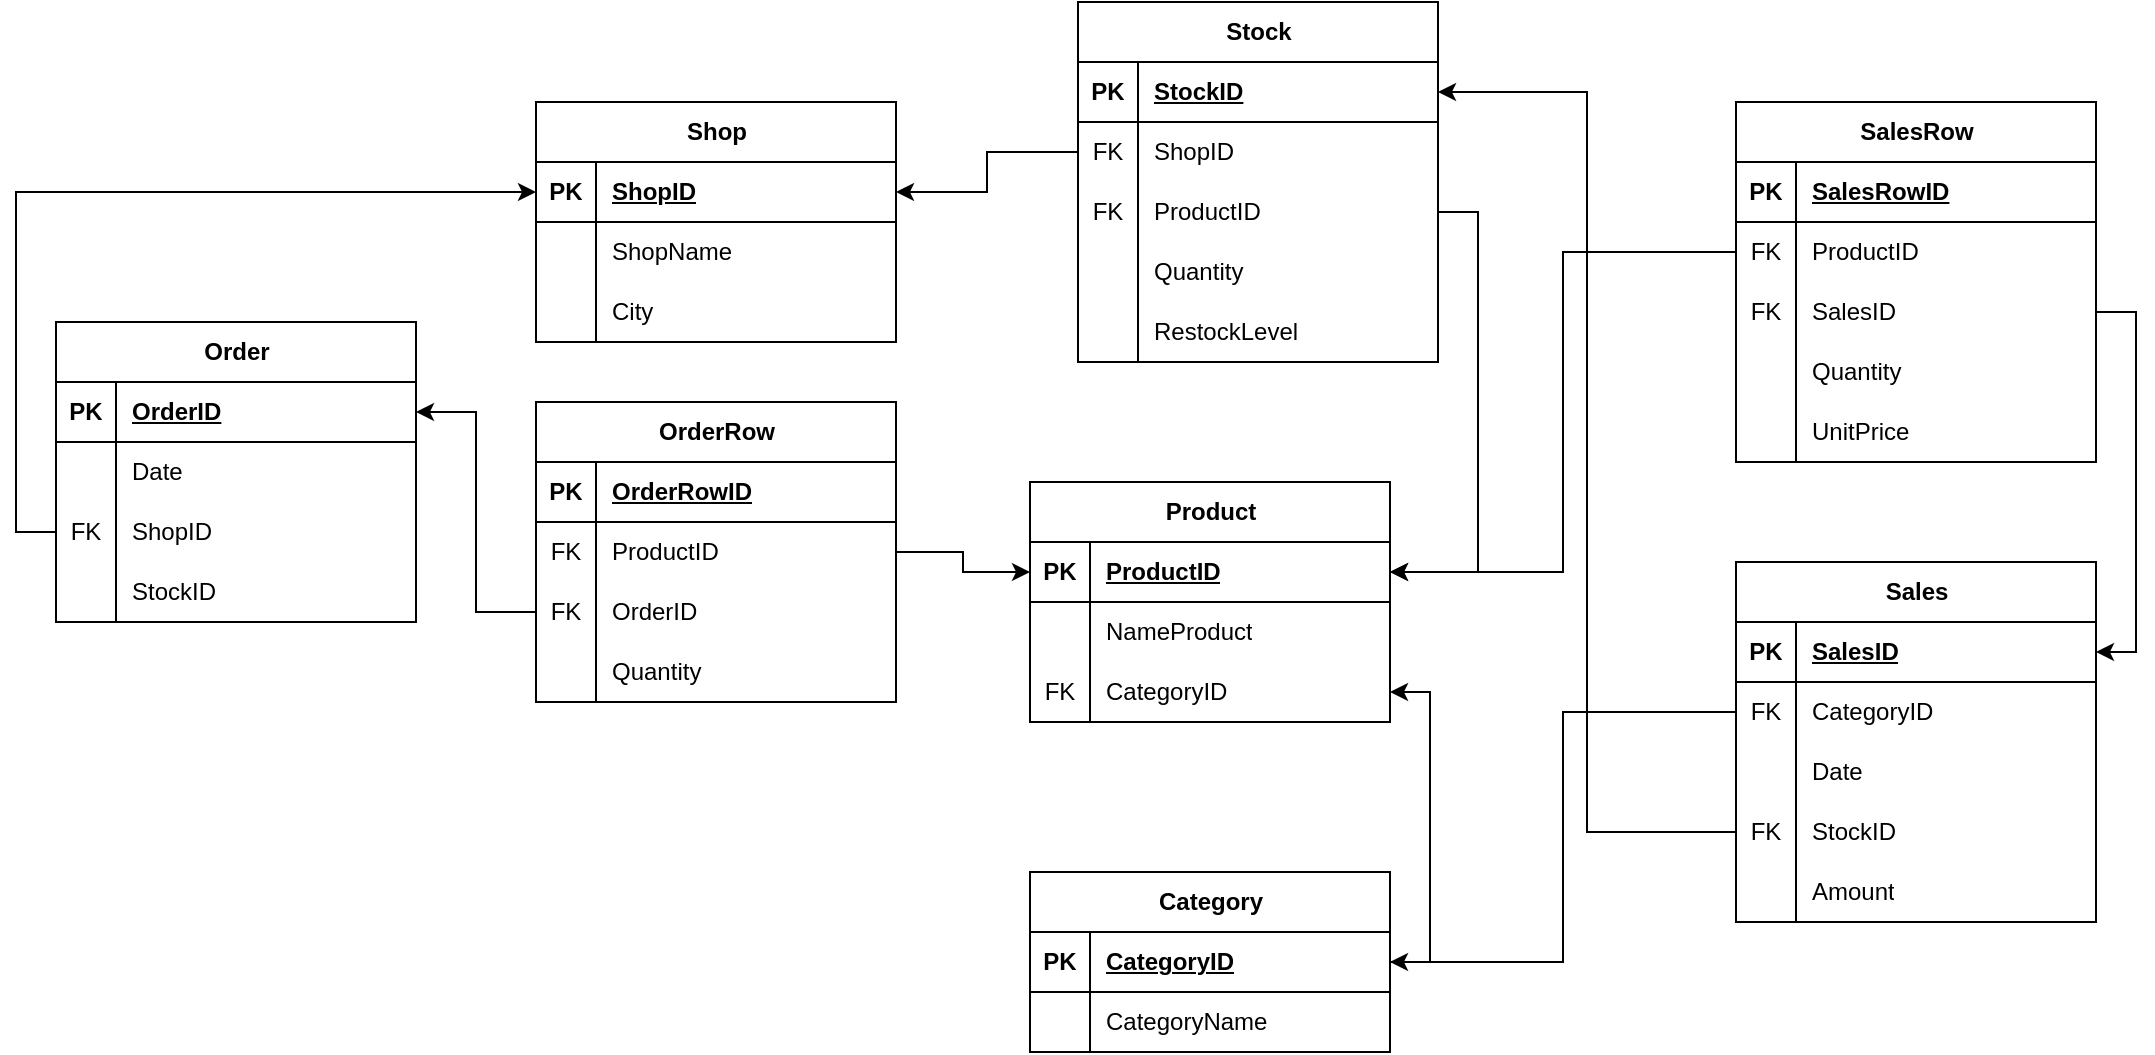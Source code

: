 <mxfile version="24.3.1" type="github">
  <diagram name="Pagina-1" id="MifDRLnON2oyP6IGiTaF">
    <mxGraphModel dx="1380" dy="759" grid="1" gridSize="10" guides="1" tooltips="1" connect="1" arrows="1" fold="1" page="1" pageScale="1" pageWidth="827" pageHeight="1169" math="0" shadow="0">
      <root>
        <mxCell id="0" />
        <mxCell id="1" parent="0" />
        <mxCell id="2HWA1hH77OT_1Yd0YeUR-2" value="Product" style="shape=table;startSize=30;container=1;collapsible=1;childLayout=tableLayout;fixedRows=1;rowLines=0;fontStyle=1;align=center;resizeLast=1;html=1;" parent="1" vertex="1">
          <mxGeometry x="827" y="410" width="180" height="120" as="geometry" />
        </mxCell>
        <mxCell id="2HWA1hH77OT_1Yd0YeUR-3" value="" style="shape=tableRow;horizontal=0;startSize=0;swimlaneHead=0;swimlaneBody=0;fillColor=none;collapsible=0;dropTarget=0;points=[[0,0.5],[1,0.5]];portConstraint=eastwest;top=0;left=0;right=0;bottom=1;" parent="2HWA1hH77OT_1Yd0YeUR-2" vertex="1">
          <mxGeometry y="30" width="180" height="30" as="geometry" />
        </mxCell>
        <mxCell id="2HWA1hH77OT_1Yd0YeUR-4" value="PK" style="shape=partialRectangle;connectable=0;fillColor=none;top=0;left=0;bottom=0;right=0;fontStyle=1;overflow=hidden;whiteSpace=wrap;html=1;" parent="2HWA1hH77OT_1Yd0YeUR-3" vertex="1">
          <mxGeometry width="30" height="30" as="geometry">
            <mxRectangle width="30" height="30" as="alternateBounds" />
          </mxGeometry>
        </mxCell>
        <mxCell id="2HWA1hH77OT_1Yd0YeUR-5" value="ProductID" style="shape=partialRectangle;connectable=0;fillColor=none;top=0;left=0;bottom=0;right=0;align=left;spacingLeft=6;fontStyle=5;overflow=hidden;whiteSpace=wrap;html=1;" parent="2HWA1hH77OT_1Yd0YeUR-3" vertex="1">
          <mxGeometry x="30" width="150" height="30" as="geometry">
            <mxRectangle width="150" height="30" as="alternateBounds" />
          </mxGeometry>
        </mxCell>
        <mxCell id="2HWA1hH77OT_1Yd0YeUR-6" value="" style="shape=tableRow;horizontal=0;startSize=0;swimlaneHead=0;swimlaneBody=0;fillColor=none;collapsible=0;dropTarget=0;points=[[0,0.5],[1,0.5]];portConstraint=eastwest;top=0;left=0;right=0;bottom=0;" parent="2HWA1hH77OT_1Yd0YeUR-2" vertex="1">
          <mxGeometry y="60" width="180" height="30" as="geometry" />
        </mxCell>
        <mxCell id="2HWA1hH77OT_1Yd0YeUR-7" value="" style="shape=partialRectangle;connectable=0;fillColor=none;top=0;left=0;bottom=0;right=0;editable=1;overflow=hidden;whiteSpace=wrap;html=1;" parent="2HWA1hH77OT_1Yd0YeUR-6" vertex="1">
          <mxGeometry width="30" height="30" as="geometry">
            <mxRectangle width="30" height="30" as="alternateBounds" />
          </mxGeometry>
        </mxCell>
        <mxCell id="2HWA1hH77OT_1Yd0YeUR-8" value="NameProduct" style="shape=partialRectangle;connectable=0;fillColor=none;top=0;left=0;bottom=0;right=0;align=left;spacingLeft=6;overflow=hidden;whiteSpace=wrap;html=1;" parent="2HWA1hH77OT_1Yd0YeUR-6" vertex="1">
          <mxGeometry x="30" width="150" height="30" as="geometry">
            <mxRectangle width="150" height="30" as="alternateBounds" />
          </mxGeometry>
        </mxCell>
        <mxCell id="2HWA1hH77OT_1Yd0YeUR-9" value="" style="shape=tableRow;horizontal=0;startSize=0;swimlaneHead=0;swimlaneBody=0;fillColor=none;collapsible=0;dropTarget=0;points=[[0,0.5],[1,0.5]];portConstraint=eastwest;top=0;left=0;right=0;bottom=0;" parent="2HWA1hH77OT_1Yd0YeUR-2" vertex="1">
          <mxGeometry y="90" width="180" height="30" as="geometry" />
        </mxCell>
        <mxCell id="2HWA1hH77OT_1Yd0YeUR-10" value="FK" style="shape=partialRectangle;connectable=0;fillColor=none;top=0;left=0;bottom=0;right=0;editable=1;overflow=hidden;whiteSpace=wrap;html=1;" parent="2HWA1hH77OT_1Yd0YeUR-9" vertex="1">
          <mxGeometry width="30" height="30" as="geometry">
            <mxRectangle width="30" height="30" as="alternateBounds" />
          </mxGeometry>
        </mxCell>
        <mxCell id="2HWA1hH77OT_1Yd0YeUR-11" value="CategoryID" style="shape=partialRectangle;connectable=0;fillColor=none;top=0;left=0;bottom=0;right=0;align=left;spacingLeft=6;overflow=hidden;whiteSpace=wrap;html=1;" parent="2HWA1hH77OT_1Yd0YeUR-9" vertex="1">
          <mxGeometry x="30" width="150" height="30" as="geometry">
            <mxRectangle width="150" height="30" as="alternateBounds" />
          </mxGeometry>
        </mxCell>
        <mxCell id="2HWA1hH77OT_1Yd0YeUR-15" value="Stock" style="shape=table;startSize=30;container=1;collapsible=1;childLayout=tableLayout;fixedRows=1;rowLines=0;fontStyle=1;align=center;resizeLast=1;html=1;" parent="1" vertex="1">
          <mxGeometry x="851" y="170" width="180" height="180" as="geometry" />
        </mxCell>
        <mxCell id="2HWA1hH77OT_1Yd0YeUR-16" value="" style="shape=tableRow;horizontal=0;startSize=0;swimlaneHead=0;swimlaneBody=0;fillColor=none;collapsible=0;dropTarget=0;points=[[0,0.5],[1,0.5]];portConstraint=eastwest;top=0;left=0;right=0;bottom=1;" parent="2HWA1hH77OT_1Yd0YeUR-15" vertex="1">
          <mxGeometry y="30" width="180" height="30" as="geometry" />
        </mxCell>
        <mxCell id="2HWA1hH77OT_1Yd0YeUR-17" value="PK" style="shape=partialRectangle;connectable=0;fillColor=none;top=0;left=0;bottom=0;right=0;fontStyle=1;overflow=hidden;whiteSpace=wrap;html=1;" parent="2HWA1hH77OT_1Yd0YeUR-16" vertex="1">
          <mxGeometry width="30" height="30" as="geometry">
            <mxRectangle width="30" height="30" as="alternateBounds" />
          </mxGeometry>
        </mxCell>
        <mxCell id="2HWA1hH77OT_1Yd0YeUR-18" value="StockID" style="shape=partialRectangle;connectable=0;fillColor=none;top=0;left=0;bottom=0;right=0;align=left;spacingLeft=6;fontStyle=5;overflow=hidden;whiteSpace=wrap;html=1;" parent="2HWA1hH77OT_1Yd0YeUR-16" vertex="1">
          <mxGeometry x="30" width="150" height="30" as="geometry">
            <mxRectangle width="150" height="30" as="alternateBounds" />
          </mxGeometry>
        </mxCell>
        <mxCell id="2HWA1hH77OT_1Yd0YeUR-19" value="" style="shape=tableRow;horizontal=0;startSize=0;swimlaneHead=0;swimlaneBody=0;fillColor=none;collapsible=0;dropTarget=0;points=[[0,0.5],[1,0.5]];portConstraint=eastwest;top=0;left=0;right=0;bottom=0;" parent="2HWA1hH77OT_1Yd0YeUR-15" vertex="1">
          <mxGeometry y="60" width="180" height="30" as="geometry" />
        </mxCell>
        <mxCell id="2HWA1hH77OT_1Yd0YeUR-20" value="FK" style="shape=partialRectangle;connectable=0;fillColor=none;top=0;left=0;bottom=0;right=0;editable=1;overflow=hidden;whiteSpace=wrap;html=1;" parent="2HWA1hH77OT_1Yd0YeUR-19" vertex="1">
          <mxGeometry width="30" height="30" as="geometry">
            <mxRectangle width="30" height="30" as="alternateBounds" />
          </mxGeometry>
        </mxCell>
        <mxCell id="2HWA1hH77OT_1Yd0YeUR-21" value="ShopID" style="shape=partialRectangle;connectable=0;fillColor=none;top=0;left=0;bottom=0;right=0;align=left;spacingLeft=6;overflow=hidden;whiteSpace=wrap;html=1;" parent="2HWA1hH77OT_1Yd0YeUR-19" vertex="1">
          <mxGeometry x="30" width="150" height="30" as="geometry">
            <mxRectangle width="150" height="30" as="alternateBounds" />
          </mxGeometry>
        </mxCell>
        <mxCell id="2HWA1hH77OT_1Yd0YeUR-22" value="" style="shape=tableRow;horizontal=0;startSize=0;swimlaneHead=0;swimlaneBody=0;fillColor=none;collapsible=0;dropTarget=0;points=[[0,0.5],[1,0.5]];portConstraint=eastwest;top=0;left=0;right=0;bottom=0;" parent="2HWA1hH77OT_1Yd0YeUR-15" vertex="1">
          <mxGeometry y="90" width="180" height="30" as="geometry" />
        </mxCell>
        <mxCell id="2HWA1hH77OT_1Yd0YeUR-23" value="FK" style="shape=partialRectangle;connectable=0;fillColor=none;top=0;left=0;bottom=0;right=0;editable=1;overflow=hidden;whiteSpace=wrap;html=1;" parent="2HWA1hH77OT_1Yd0YeUR-22" vertex="1">
          <mxGeometry width="30" height="30" as="geometry">
            <mxRectangle width="30" height="30" as="alternateBounds" />
          </mxGeometry>
        </mxCell>
        <mxCell id="2HWA1hH77OT_1Yd0YeUR-24" value="ProductID" style="shape=partialRectangle;connectable=0;fillColor=none;top=0;left=0;bottom=0;right=0;align=left;spacingLeft=6;overflow=hidden;whiteSpace=wrap;html=1;" parent="2HWA1hH77OT_1Yd0YeUR-22" vertex="1">
          <mxGeometry x="30" width="150" height="30" as="geometry">
            <mxRectangle width="150" height="30" as="alternateBounds" />
          </mxGeometry>
        </mxCell>
        <mxCell id="2HWA1hH77OT_1Yd0YeUR-25" value="" style="shape=tableRow;horizontal=0;startSize=0;swimlaneHead=0;swimlaneBody=0;fillColor=none;collapsible=0;dropTarget=0;points=[[0,0.5],[1,0.5]];portConstraint=eastwest;top=0;left=0;right=0;bottom=0;" parent="2HWA1hH77OT_1Yd0YeUR-15" vertex="1">
          <mxGeometry y="120" width="180" height="30" as="geometry" />
        </mxCell>
        <mxCell id="2HWA1hH77OT_1Yd0YeUR-26" value="" style="shape=partialRectangle;connectable=0;fillColor=none;top=0;left=0;bottom=0;right=0;editable=1;overflow=hidden;whiteSpace=wrap;html=1;" parent="2HWA1hH77OT_1Yd0YeUR-25" vertex="1">
          <mxGeometry width="30" height="30" as="geometry">
            <mxRectangle width="30" height="30" as="alternateBounds" />
          </mxGeometry>
        </mxCell>
        <mxCell id="2HWA1hH77OT_1Yd0YeUR-27" value="Quantity" style="shape=partialRectangle;connectable=0;fillColor=none;top=0;left=0;bottom=0;right=0;align=left;spacingLeft=6;overflow=hidden;whiteSpace=wrap;html=1;" parent="2HWA1hH77OT_1Yd0YeUR-25" vertex="1">
          <mxGeometry x="30" width="150" height="30" as="geometry">
            <mxRectangle width="150" height="30" as="alternateBounds" />
          </mxGeometry>
        </mxCell>
        <mxCell id="KHToBf4rjhJTWh8Gmpth-35" value="" style="shape=tableRow;horizontal=0;startSize=0;swimlaneHead=0;swimlaneBody=0;fillColor=none;collapsible=0;dropTarget=0;points=[[0,0.5],[1,0.5]];portConstraint=eastwest;top=0;left=0;right=0;bottom=0;" parent="2HWA1hH77OT_1Yd0YeUR-15" vertex="1">
          <mxGeometry y="150" width="180" height="30" as="geometry" />
        </mxCell>
        <mxCell id="KHToBf4rjhJTWh8Gmpth-36" value="" style="shape=partialRectangle;connectable=0;fillColor=none;top=0;left=0;bottom=0;right=0;editable=1;overflow=hidden;whiteSpace=wrap;html=1;" parent="KHToBf4rjhJTWh8Gmpth-35" vertex="1">
          <mxGeometry width="30" height="30" as="geometry">
            <mxRectangle width="30" height="30" as="alternateBounds" />
          </mxGeometry>
        </mxCell>
        <mxCell id="KHToBf4rjhJTWh8Gmpth-37" value="RestockLevel" style="shape=partialRectangle;connectable=0;fillColor=none;top=0;left=0;bottom=0;right=0;align=left;spacingLeft=6;overflow=hidden;whiteSpace=wrap;html=1;" parent="KHToBf4rjhJTWh8Gmpth-35" vertex="1">
          <mxGeometry x="30" width="150" height="30" as="geometry">
            <mxRectangle width="150" height="30" as="alternateBounds" />
          </mxGeometry>
        </mxCell>
        <mxCell id="2HWA1hH77OT_1Yd0YeUR-41" value="Shop" style="shape=table;startSize=30;container=1;collapsible=1;childLayout=tableLayout;fixedRows=1;rowLines=0;fontStyle=1;align=center;resizeLast=1;html=1;" parent="1" vertex="1">
          <mxGeometry x="580" y="220" width="180" height="120" as="geometry" />
        </mxCell>
        <mxCell id="2HWA1hH77OT_1Yd0YeUR-42" value="" style="shape=tableRow;horizontal=0;startSize=0;swimlaneHead=0;swimlaneBody=0;fillColor=none;collapsible=0;dropTarget=0;points=[[0,0.5],[1,0.5]];portConstraint=eastwest;top=0;left=0;right=0;bottom=1;" parent="2HWA1hH77OT_1Yd0YeUR-41" vertex="1">
          <mxGeometry y="30" width="180" height="30" as="geometry" />
        </mxCell>
        <mxCell id="2HWA1hH77OT_1Yd0YeUR-43" value="PK" style="shape=partialRectangle;connectable=0;fillColor=none;top=0;left=0;bottom=0;right=0;fontStyle=1;overflow=hidden;whiteSpace=wrap;html=1;" parent="2HWA1hH77OT_1Yd0YeUR-42" vertex="1">
          <mxGeometry width="30" height="30" as="geometry">
            <mxRectangle width="30" height="30" as="alternateBounds" />
          </mxGeometry>
        </mxCell>
        <mxCell id="2HWA1hH77OT_1Yd0YeUR-44" value="ShopID" style="shape=partialRectangle;connectable=0;fillColor=none;top=0;left=0;bottom=0;right=0;align=left;spacingLeft=6;fontStyle=5;overflow=hidden;whiteSpace=wrap;html=1;" parent="2HWA1hH77OT_1Yd0YeUR-42" vertex="1">
          <mxGeometry x="30" width="150" height="30" as="geometry">
            <mxRectangle width="150" height="30" as="alternateBounds" />
          </mxGeometry>
        </mxCell>
        <mxCell id="2HWA1hH77OT_1Yd0YeUR-45" value="" style="shape=tableRow;horizontal=0;startSize=0;swimlaneHead=0;swimlaneBody=0;fillColor=none;collapsible=0;dropTarget=0;points=[[0,0.5],[1,0.5]];portConstraint=eastwest;top=0;left=0;right=0;bottom=0;" parent="2HWA1hH77OT_1Yd0YeUR-41" vertex="1">
          <mxGeometry y="60" width="180" height="30" as="geometry" />
        </mxCell>
        <mxCell id="2HWA1hH77OT_1Yd0YeUR-46" value="" style="shape=partialRectangle;connectable=0;fillColor=none;top=0;left=0;bottom=0;right=0;editable=1;overflow=hidden;whiteSpace=wrap;html=1;" parent="2HWA1hH77OT_1Yd0YeUR-45" vertex="1">
          <mxGeometry width="30" height="30" as="geometry">
            <mxRectangle width="30" height="30" as="alternateBounds" />
          </mxGeometry>
        </mxCell>
        <mxCell id="2HWA1hH77OT_1Yd0YeUR-47" value="ShopName" style="shape=partialRectangle;connectable=0;fillColor=none;top=0;left=0;bottom=0;right=0;align=left;spacingLeft=6;overflow=hidden;whiteSpace=wrap;html=1;" parent="2HWA1hH77OT_1Yd0YeUR-45" vertex="1">
          <mxGeometry x="30" width="150" height="30" as="geometry">
            <mxRectangle width="150" height="30" as="alternateBounds" />
          </mxGeometry>
        </mxCell>
        <mxCell id="2HWA1hH77OT_1Yd0YeUR-51" value="" style="shape=tableRow;horizontal=0;startSize=0;swimlaneHead=0;swimlaneBody=0;fillColor=none;collapsible=0;dropTarget=0;points=[[0,0.5],[1,0.5]];portConstraint=eastwest;top=0;left=0;right=0;bottom=0;" parent="2HWA1hH77OT_1Yd0YeUR-41" vertex="1">
          <mxGeometry y="90" width="180" height="30" as="geometry" />
        </mxCell>
        <mxCell id="2HWA1hH77OT_1Yd0YeUR-52" value="" style="shape=partialRectangle;connectable=0;fillColor=none;top=0;left=0;bottom=0;right=0;editable=1;overflow=hidden;whiteSpace=wrap;html=1;" parent="2HWA1hH77OT_1Yd0YeUR-51" vertex="1">
          <mxGeometry width="30" height="30" as="geometry">
            <mxRectangle width="30" height="30" as="alternateBounds" />
          </mxGeometry>
        </mxCell>
        <mxCell id="2HWA1hH77OT_1Yd0YeUR-53" value="City" style="shape=partialRectangle;connectable=0;fillColor=none;top=0;left=0;bottom=0;right=0;align=left;spacingLeft=6;overflow=hidden;whiteSpace=wrap;html=1;" parent="2HWA1hH77OT_1Yd0YeUR-51" vertex="1">
          <mxGeometry x="30" width="150" height="30" as="geometry">
            <mxRectangle width="150" height="30" as="alternateBounds" />
          </mxGeometry>
        </mxCell>
        <mxCell id="2HWA1hH77OT_1Yd0YeUR-54" value="Order" style="shape=table;startSize=30;container=1;collapsible=1;childLayout=tableLayout;fixedRows=1;rowLines=0;fontStyle=1;align=center;resizeLast=1;html=1;" parent="1" vertex="1">
          <mxGeometry x="340" y="330" width="180" height="150" as="geometry" />
        </mxCell>
        <mxCell id="2HWA1hH77OT_1Yd0YeUR-55" value="" style="shape=tableRow;horizontal=0;startSize=0;swimlaneHead=0;swimlaneBody=0;fillColor=none;collapsible=0;dropTarget=0;points=[[0,0.5],[1,0.5]];portConstraint=eastwest;top=0;left=0;right=0;bottom=1;" parent="2HWA1hH77OT_1Yd0YeUR-54" vertex="1">
          <mxGeometry y="30" width="180" height="30" as="geometry" />
        </mxCell>
        <mxCell id="2HWA1hH77OT_1Yd0YeUR-56" value="PK" style="shape=partialRectangle;connectable=0;fillColor=none;top=0;left=0;bottom=0;right=0;fontStyle=1;overflow=hidden;whiteSpace=wrap;html=1;" parent="2HWA1hH77OT_1Yd0YeUR-55" vertex="1">
          <mxGeometry width="30" height="30" as="geometry">
            <mxRectangle width="30" height="30" as="alternateBounds" />
          </mxGeometry>
        </mxCell>
        <mxCell id="2HWA1hH77OT_1Yd0YeUR-57" value="OrderID" style="shape=partialRectangle;connectable=0;fillColor=none;top=0;left=0;bottom=0;right=0;align=left;spacingLeft=6;fontStyle=5;overflow=hidden;whiteSpace=wrap;html=1;" parent="2HWA1hH77OT_1Yd0YeUR-55" vertex="1">
          <mxGeometry x="30" width="150" height="30" as="geometry">
            <mxRectangle width="150" height="30" as="alternateBounds" />
          </mxGeometry>
        </mxCell>
        <mxCell id="2HWA1hH77OT_1Yd0YeUR-61" value="" style="shape=tableRow;horizontal=0;startSize=0;swimlaneHead=0;swimlaneBody=0;fillColor=none;collapsible=0;dropTarget=0;points=[[0,0.5],[1,0.5]];portConstraint=eastwest;top=0;left=0;right=0;bottom=0;" parent="2HWA1hH77OT_1Yd0YeUR-54" vertex="1">
          <mxGeometry y="60" width="180" height="30" as="geometry" />
        </mxCell>
        <mxCell id="2HWA1hH77OT_1Yd0YeUR-62" value="" style="shape=partialRectangle;connectable=0;fillColor=none;top=0;left=0;bottom=0;right=0;editable=1;overflow=hidden;whiteSpace=wrap;html=1;" parent="2HWA1hH77OT_1Yd0YeUR-61" vertex="1">
          <mxGeometry width="30" height="30" as="geometry">
            <mxRectangle width="30" height="30" as="alternateBounds" />
          </mxGeometry>
        </mxCell>
        <mxCell id="2HWA1hH77OT_1Yd0YeUR-63" value="Date" style="shape=partialRectangle;connectable=0;fillColor=none;top=0;left=0;bottom=0;right=0;align=left;spacingLeft=6;overflow=hidden;whiteSpace=wrap;html=1;" parent="2HWA1hH77OT_1Yd0YeUR-61" vertex="1">
          <mxGeometry x="30" width="150" height="30" as="geometry">
            <mxRectangle width="150" height="30" as="alternateBounds" />
          </mxGeometry>
        </mxCell>
        <mxCell id="FD3c4CZVVGMadstT9LdI-24" value="" style="shape=tableRow;horizontal=0;startSize=0;swimlaneHead=0;swimlaneBody=0;fillColor=none;collapsible=0;dropTarget=0;points=[[0,0.5],[1,0.5]];portConstraint=eastwest;top=0;left=0;right=0;bottom=0;" vertex="1" parent="2HWA1hH77OT_1Yd0YeUR-54">
          <mxGeometry y="90" width="180" height="30" as="geometry" />
        </mxCell>
        <mxCell id="FD3c4CZVVGMadstT9LdI-25" value="FK" style="shape=partialRectangle;connectable=0;fillColor=none;top=0;left=0;bottom=0;right=0;editable=1;overflow=hidden;whiteSpace=wrap;html=1;" vertex="1" parent="FD3c4CZVVGMadstT9LdI-24">
          <mxGeometry width="30" height="30" as="geometry">
            <mxRectangle width="30" height="30" as="alternateBounds" />
          </mxGeometry>
        </mxCell>
        <mxCell id="FD3c4CZVVGMadstT9LdI-26" value="ShopID" style="shape=partialRectangle;connectable=0;fillColor=none;top=0;left=0;bottom=0;right=0;align=left;spacingLeft=6;overflow=hidden;whiteSpace=wrap;html=1;" vertex="1" parent="FD3c4CZVVGMadstT9LdI-24">
          <mxGeometry x="30" width="150" height="30" as="geometry">
            <mxRectangle width="150" height="30" as="alternateBounds" />
          </mxGeometry>
        </mxCell>
        <mxCell id="2HWA1hH77OT_1Yd0YeUR-64" value="" style="shape=tableRow;horizontal=0;startSize=0;swimlaneHead=0;swimlaneBody=0;fillColor=none;collapsible=0;dropTarget=0;points=[[0,0.5],[1,0.5]];portConstraint=eastwest;top=0;left=0;right=0;bottom=0;" parent="2HWA1hH77OT_1Yd0YeUR-54" vertex="1">
          <mxGeometry y="120" width="180" height="30" as="geometry" />
        </mxCell>
        <mxCell id="2HWA1hH77OT_1Yd0YeUR-65" value="" style="shape=partialRectangle;connectable=0;fillColor=none;top=0;left=0;bottom=0;right=0;editable=1;overflow=hidden;whiteSpace=wrap;html=1;" parent="2HWA1hH77OT_1Yd0YeUR-64" vertex="1">
          <mxGeometry width="30" height="30" as="geometry">
            <mxRectangle width="30" height="30" as="alternateBounds" />
          </mxGeometry>
        </mxCell>
        <mxCell id="2HWA1hH77OT_1Yd0YeUR-66" value="StockID" style="shape=partialRectangle;connectable=0;fillColor=none;top=0;left=0;bottom=0;right=0;align=left;spacingLeft=6;overflow=hidden;whiteSpace=wrap;html=1;" parent="2HWA1hH77OT_1Yd0YeUR-64" vertex="1">
          <mxGeometry x="30" width="150" height="30" as="geometry">
            <mxRectangle width="150" height="30" as="alternateBounds" />
          </mxGeometry>
        </mxCell>
        <mxCell id="2HWA1hH77OT_1Yd0YeUR-67" value="OrderRow" style="shape=table;startSize=30;container=1;collapsible=1;childLayout=tableLayout;fixedRows=1;rowLines=0;fontStyle=1;align=center;resizeLast=1;html=1;" parent="1" vertex="1">
          <mxGeometry x="580" y="370" width="180" height="150" as="geometry" />
        </mxCell>
        <mxCell id="2HWA1hH77OT_1Yd0YeUR-80" value="" style="shape=tableRow;horizontal=0;startSize=0;swimlaneHead=0;swimlaneBody=0;fillColor=none;collapsible=0;dropTarget=0;points=[[0,0.5],[1,0.5]];portConstraint=eastwest;top=0;left=0;right=0;bottom=1;" parent="2HWA1hH77OT_1Yd0YeUR-67" vertex="1">
          <mxGeometry y="30" width="180" height="30" as="geometry" />
        </mxCell>
        <mxCell id="2HWA1hH77OT_1Yd0YeUR-81" value="PK" style="shape=partialRectangle;connectable=0;fillColor=none;top=0;left=0;bottom=0;right=0;fontStyle=1;overflow=hidden;whiteSpace=wrap;html=1;" parent="2HWA1hH77OT_1Yd0YeUR-80" vertex="1">
          <mxGeometry width="30" height="30" as="geometry">
            <mxRectangle width="30" height="30" as="alternateBounds" />
          </mxGeometry>
        </mxCell>
        <mxCell id="2HWA1hH77OT_1Yd0YeUR-82" value="OrderRowID" style="shape=partialRectangle;connectable=0;fillColor=none;top=0;left=0;bottom=0;right=0;align=left;spacingLeft=6;fontStyle=5;overflow=hidden;whiteSpace=wrap;html=1;" parent="2HWA1hH77OT_1Yd0YeUR-80" vertex="1">
          <mxGeometry x="30" width="150" height="30" as="geometry">
            <mxRectangle width="150" height="30" as="alternateBounds" />
          </mxGeometry>
        </mxCell>
        <mxCell id="2HWA1hH77OT_1Yd0YeUR-71" value="" style="shape=tableRow;horizontal=0;startSize=0;swimlaneHead=0;swimlaneBody=0;fillColor=none;collapsible=0;dropTarget=0;points=[[0,0.5],[1,0.5]];portConstraint=eastwest;top=0;left=0;right=0;bottom=0;" parent="2HWA1hH77OT_1Yd0YeUR-67" vertex="1">
          <mxGeometry y="60" width="180" height="30" as="geometry" />
        </mxCell>
        <mxCell id="2HWA1hH77OT_1Yd0YeUR-72" value="FK" style="shape=partialRectangle;connectable=0;fillColor=none;top=0;left=0;bottom=0;right=0;editable=1;overflow=hidden;whiteSpace=wrap;html=1;" parent="2HWA1hH77OT_1Yd0YeUR-71" vertex="1">
          <mxGeometry width="30" height="30" as="geometry">
            <mxRectangle width="30" height="30" as="alternateBounds" />
          </mxGeometry>
        </mxCell>
        <mxCell id="2HWA1hH77OT_1Yd0YeUR-73" value="ProductID" style="shape=partialRectangle;connectable=0;fillColor=none;top=0;left=0;bottom=0;right=0;align=left;spacingLeft=6;overflow=hidden;whiteSpace=wrap;html=1;" parent="2HWA1hH77OT_1Yd0YeUR-71" vertex="1">
          <mxGeometry x="30" width="150" height="30" as="geometry">
            <mxRectangle width="150" height="30" as="alternateBounds" />
          </mxGeometry>
        </mxCell>
        <mxCell id="FD3c4CZVVGMadstT9LdI-33" value="" style="shape=tableRow;horizontal=0;startSize=0;swimlaneHead=0;swimlaneBody=0;fillColor=none;collapsible=0;dropTarget=0;points=[[0,0.5],[1,0.5]];portConstraint=eastwest;top=0;left=0;right=0;bottom=0;" vertex="1" parent="2HWA1hH77OT_1Yd0YeUR-67">
          <mxGeometry y="90" width="180" height="30" as="geometry" />
        </mxCell>
        <mxCell id="FD3c4CZVVGMadstT9LdI-34" value="FK" style="shape=partialRectangle;connectable=0;fillColor=none;top=0;left=0;bottom=0;right=0;editable=1;overflow=hidden;whiteSpace=wrap;html=1;" vertex="1" parent="FD3c4CZVVGMadstT9LdI-33">
          <mxGeometry width="30" height="30" as="geometry">
            <mxRectangle width="30" height="30" as="alternateBounds" />
          </mxGeometry>
        </mxCell>
        <mxCell id="FD3c4CZVVGMadstT9LdI-35" value="OrderID" style="shape=partialRectangle;connectable=0;fillColor=none;top=0;left=0;bottom=0;right=0;align=left;spacingLeft=6;overflow=hidden;whiteSpace=wrap;html=1;" vertex="1" parent="FD3c4CZVVGMadstT9LdI-33">
          <mxGeometry x="30" width="150" height="30" as="geometry">
            <mxRectangle width="150" height="30" as="alternateBounds" />
          </mxGeometry>
        </mxCell>
        <mxCell id="2HWA1hH77OT_1Yd0YeUR-74" value="" style="shape=tableRow;horizontal=0;startSize=0;swimlaneHead=0;swimlaneBody=0;fillColor=none;collapsible=0;dropTarget=0;points=[[0,0.5],[1,0.5]];portConstraint=eastwest;top=0;left=0;right=0;bottom=0;" parent="2HWA1hH77OT_1Yd0YeUR-67" vertex="1">
          <mxGeometry y="120" width="180" height="30" as="geometry" />
        </mxCell>
        <mxCell id="2HWA1hH77OT_1Yd0YeUR-75" value="" style="shape=partialRectangle;connectable=0;fillColor=none;top=0;left=0;bottom=0;right=0;editable=1;overflow=hidden;whiteSpace=wrap;html=1;" parent="2HWA1hH77OT_1Yd0YeUR-74" vertex="1">
          <mxGeometry width="30" height="30" as="geometry">
            <mxRectangle width="30" height="30" as="alternateBounds" />
          </mxGeometry>
        </mxCell>
        <mxCell id="2HWA1hH77OT_1Yd0YeUR-76" value="Quantity" style="shape=partialRectangle;connectable=0;fillColor=none;top=0;left=0;bottom=0;right=0;align=left;spacingLeft=6;overflow=hidden;whiteSpace=wrap;html=1;" parent="2HWA1hH77OT_1Yd0YeUR-74" vertex="1">
          <mxGeometry x="30" width="150" height="30" as="geometry">
            <mxRectangle width="150" height="30" as="alternateBounds" />
          </mxGeometry>
        </mxCell>
        <mxCell id="KHToBf4rjhJTWh8Gmpth-3" style="edgeStyle=orthogonalEdgeStyle;rounded=0;orthogonalLoop=1;jettySize=auto;html=1;exitX=1;exitY=0.5;exitDx=0;exitDy=0;entryX=0;entryY=0.5;entryDx=0;entryDy=0;" parent="1" source="2HWA1hH77OT_1Yd0YeUR-71" target="2HWA1hH77OT_1Yd0YeUR-3" edge="1">
          <mxGeometry relative="1" as="geometry" />
        </mxCell>
        <mxCell id="KHToBf4rjhJTWh8Gmpth-4" value="Sales" style="shape=table;startSize=30;container=1;collapsible=1;childLayout=tableLayout;fixedRows=1;rowLines=0;fontStyle=1;align=center;resizeLast=1;html=1;" parent="1" vertex="1">
          <mxGeometry x="1180" y="450" width="180" height="180" as="geometry" />
        </mxCell>
        <mxCell id="KHToBf4rjhJTWh8Gmpth-5" value="" style="shape=tableRow;horizontal=0;startSize=0;swimlaneHead=0;swimlaneBody=0;fillColor=none;collapsible=0;dropTarget=0;points=[[0,0.5],[1,0.5]];portConstraint=eastwest;top=0;left=0;right=0;bottom=1;" parent="KHToBf4rjhJTWh8Gmpth-4" vertex="1">
          <mxGeometry y="30" width="180" height="30" as="geometry" />
        </mxCell>
        <mxCell id="KHToBf4rjhJTWh8Gmpth-6" value="PK" style="shape=partialRectangle;connectable=0;fillColor=none;top=0;left=0;bottom=0;right=0;fontStyle=1;overflow=hidden;whiteSpace=wrap;html=1;" parent="KHToBf4rjhJTWh8Gmpth-5" vertex="1">
          <mxGeometry width="30" height="30" as="geometry">
            <mxRectangle width="30" height="30" as="alternateBounds" />
          </mxGeometry>
        </mxCell>
        <mxCell id="KHToBf4rjhJTWh8Gmpth-7" value="SalesID" style="shape=partialRectangle;connectable=0;fillColor=none;top=0;left=0;bottom=0;right=0;align=left;spacingLeft=6;fontStyle=5;overflow=hidden;whiteSpace=wrap;html=1;" parent="KHToBf4rjhJTWh8Gmpth-5" vertex="1">
          <mxGeometry x="30" width="150" height="30" as="geometry">
            <mxRectangle width="150" height="30" as="alternateBounds" />
          </mxGeometry>
        </mxCell>
        <mxCell id="KHToBf4rjhJTWh8Gmpth-8" value="" style="shape=tableRow;horizontal=0;startSize=0;swimlaneHead=0;swimlaneBody=0;fillColor=none;collapsible=0;dropTarget=0;points=[[0,0.5],[1,0.5]];portConstraint=eastwest;top=0;left=0;right=0;bottom=0;" parent="KHToBf4rjhJTWh8Gmpth-4" vertex="1">
          <mxGeometry y="60" width="180" height="30" as="geometry" />
        </mxCell>
        <mxCell id="KHToBf4rjhJTWh8Gmpth-9" value="FK" style="shape=partialRectangle;connectable=0;fillColor=none;top=0;left=0;bottom=0;right=0;editable=1;overflow=hidden;whiteSpace=wrap;html=1;" parent="KHToBf4rjhJTWh8Gmpth-8" vertex="1">
          <mxGeometry width="30" height="30" as="geometry">
            <mxRectangle width="30" height="30" as="alternateBounds" />
          </mxGeometry>
        </mxCell>
        <mxCell id="KHToBf4rjhJTWh8Gmpth-10" value="CategoryID" style="shape=partialRectangle;connectable=0;fillColor=none;top=0;left=0;bottom=0;right=0;align=left;spacingLeft=6;overflow=hidden;whiteSpace=wrap;html=1;" parent="KHToBf4rjhJTWh8Gmpth-8" vertex="1">
          <mxGeometry x="30" width="150" height="30" as="geometry">
            <mxRectangle width="150" height="30" as="alternateBounds" />
          </mxGeometry>
        </mxCell>
        <mxCell id="KHToBf4rjhJTWh8Gmpth-11" value="" style="shape=tableRow;horizontal=0;startSize=0;swimlaneHead=0;swimlaneBody=0;fillColor=none;collapsible=0;dropTarget=0;points=[[0,0.5],[1,0.5]];portConstraint=eastwest;top=0;left=0;right=0;bottom=0;" parent="KHToBf4rjhJTWh8Gmpth-4" vertex="1">
          <mxGeometry y="90" width="180" height="30" as="geometry" />
        </mxCell>
        <mxCell id="KHToBf4rjhJTWh8Gmpth-12" value="" style="shape=partialRectangle;connectable=0;fillColor=none;top=0;left=0;bottom=0;right=0;editable=1;overflow=hidden;whiteSpace=wrap;html=1;" parent="KHToBf4rjhJTWh8Gmpth-11" vertex="1">
          <mxGeometry width="30" height="30" as="geometry">
            <mxRectangle width="30" height="30" as="alternateBounds" />
          </mxGeometry>
        </mxCell>
        <mxCell id="KHToBf4rjhJTWh8Gmpth-13" value="Date" style="shape=partialRectangle;connectable=0;fillColor=none;top=0;left=0;bottom=0;right=0;align=left;spacingLeft=6;overflow=hidden;whiteSpace=wrap;html=1;" parent="KHToBf4rjhJTWh8Gmpth-11" vertex="1">
          <mxGeometry x="30" width="150" height="30" as="geometry">
            <mxRectangle width="150" height="30" as="alternateBounds" />
          </mxGeometry>
        </mxCell>
        <mxCell id="KHToBf4rjhJTWh8Gmpth-14" value="" style="shape=tableRow;horizontal=0;startSize=0;swimlaneHead=0;swimlaneBody=0;fillColor=none;collapsible=0;dropTarget=0;points=[[0,0.5],[1,0.5]];portConstraint=eastwest;top=0;left=0;right=0;bottom=0;" parent="KHToBf4rjhJTWh8Gmpth-4" vertex="1">
          <mxGeometry y="120" width="180" height="30" as="geometry" />
        </mxCell>
        <mxCell id="KHToBf4rjhJTWh8Gmpth-15" value="FK" style="shape=partialRectangle;connectable=0;fillColor=none;top=0;left=0;bottom=0;right=0;editable=1;overflow=hidden;whiteSpace=wrap;html=1;" parent="KHToBf4rjhJTWh8Gmpth-14" vertex="1">
          <mxGeometry width="30" height="30" as="geometry">
            <mxRectangle width="30" height="30" as="alternateBounds" />
          </mxGeometry>
        </mxCell>
        <mxCell id="KHToBf4rjhJTWh8Gmpth-16" value="StockID" style="shape=partialRectangle;connectable=0;fillColor=none;top=0;left=0;bottom=0;right=0;align=left;spacingLeft=6;overflow=hidden;whiteSpace=wrap;html=1;" parent="KHToBf4rjhJTWh8Gmpth-14" vertex="1">
          <mxGeometry x="30" width="150" height="30" as="geometry">
            <mxRectangle width="150" height="30" as="alternateBounds" />
          </mxGeometry>
        </mxCell>
        <mxCell id="KHToBf4rjhJTWh8Gmpth-44" value="" style="shape=tableRow;horizontal=0;startSize=0;swimlaneHead=0;swimlaneBody=0;fillColor=none;collapsible=0;dropTarget=0;points=[[0,0.5],[1,0.5]];portConstraint=eastwest;top=0;left=0;right=0;bottom=0;" parent="KHToBf4rjhJTWh8Gmpth-4" vertex="1">
          <mxGeometry y="150" width="180" height="30" as="geometry" />
        </mxCell>
        <mxCell id="KHToBf4rjhJTWh8Gmpth-45" value="" style="shape=partialRectangle;connectable=0;fillColor=none;top=0;left=0;bottom=0;right=0;editable=1;overflow=hidden;whiteSpace=wrap;html=1;" parent="KHToBf4rjhJTWh8Gmpth-44" vertex="1">
          <mxGeometry width="30" height="30" as="geometry">
            <mxRectangle width="30" height="30" as="alternateBounds" />
          </mxGeometry>
        </mxCell>
        <mxCell id="KHToBf4rjhJTWh8Gmpth-46" value="Amount" style="shape=partialRectangle;connectable=0;fillColor=none;top=0;left=0;bottom=0;right=0;align=left;spacingLeft=6;overflow=hidden;whiteSpace=wrap;html=1;" parent="KHToBf4rjhJTWh8Gmpth-44" vertex="1">
          <mxGeometry x="30" width="150" height="30" as="geometry">
            <mxRectangle width="150" height="30" as="alternateBounds" />
          </mxGeometry>
        </mxCell>
        <mxCell id="KHToBf4rjhJTWh8Gmpth-17" value="SalesRow" style="shape=table;startSize=30;container=1;collapsible=1;childLayout=tableLayout;fixedRows=1;rowLines=0;fontStyle=1;align=center;resizeLast=1;html=1;" parent="1" vertex="1">
          <mxGeometry x="1180" y="220" width="180" height="180" as="geometry" />
        </mxCell>
        <mxCell id="KHToBf4rjhJTWh8Gmpth-21" value="" style="shape=tableRow;horizontal=0;startSize=0;swimlaneHead=0;swimlaneBody=0;fillColor=none;collapsible=0;dropTarget=0;points=[[0,0.5],[1,0.5]];portConstraint=eastwest;top=0;left=0;right=0;bottom=1;" parent="KHToBf4rjhJTWh8Gmpth-17" vertex="1">
          <mxGeometry y="30" width="180" height="30" as="geometry" />
        </mxCell>
        <mxCell id="KHToBf4rjhJTWh8Gmpth-22" value="PK" style="shape=partialRectangle;connectable=0;fillColor=none;top=0;left=0;bottom=0;right=0;fontStyle=1;overflow=hidden;whiteSpace=wrap;html=1;" parent="KHToBf4rjhJTWh8Gmpth-21" vertex="1">
          <mxGeometry width="30" height="30" as="geometry">
            <mxRectangle width="30" height="30" as="alternateBounds" />
          </mxGeometry>
        </mxCell>
        <mxCell id="KHToBf4rjhJTWh8Gmpth-23" value="SalesRowID" style="shape=partialRectangle;connectable=0;fillColor=none;top=0;left=0;bottom=0;right=0;align=left;spacingLeft=6;fontStyle=5;overflow=hidden;whiteSpace=wrap;html=1;" parent="KHToBf4rjhJTWh8Gmpth-21" vertex="1">
          <mxGeometry x="30" width="150" height="30" as="geometry">
            <mxRectangle width="150" height="30" as="alternateBounds" />
          </mxGeometry>
        </mxCell>
        <mxCell id="KHToBf4rjhJTWh8Gmpth-24" value="" style="shape=tableRow;horizontal=0;startSize=0;swimlaneHead=0;swimlaneBody=0;fillColor=none;collapsible=0;dropTarget=0;points=[[0,0.5],[1,0.5]];portConstraint=eastwest;top=0;left=0;right=0;bottom=0;" parent="KHToBf4rjhJTWh8Gmpth-17" vertex="1">
          <mxGeometry y="60" width="180" height="30" as="geometry" />
        </mxCell>
        <mxCell id="KHToBf4rjhJTWh8Gmpth-25" value="FK" style="shape=partialRectangle;connectable=0;fillColor=none;top=0;left=0;bottom=0;right=0;editable=1;overflow=hidden;whiteSpace=wrap;html=1;" parent="KHToBf4rjhJTWh8Gmpth-24" vertex="1">
          <mxGeometry width="30" height="30" as="geometry">
            <mxRectangle width="30" height="30" as="alternateBounds" />
          </mxGeometry>
        </mxCell>
        <mxCell id="KHToBf4rjhJTWh8Gmpth-26" value="ProductID" style="shape=partialRectangle;connectable=0;fillColor=none;top=0;left=0;bottom=0;right=0;align=left;spacingLeft=6;overflow=hidden;whiteSpace=wrap;html=1;" parent="KHToBf4rjhJTWh8Gmpth-24" vertex="1">
          <mxGeometry x="30" width="150" height="30" as="geometry">
            <mxRectangle width="150" height="30" as="alternateBounds" />
          </mxGeometry>
        </mxCell>
        <mxCell id="FD3c4CZVVGMadstT9LdI-42" value="" style="shape=tableRow;horizontal=0;startSize=0;swimlaneHead=0;swimlaneBody=0;fillColor=none;collapsible=0;dropTarget=0;points=[[0,0.5],[1,0.5]];portConstraint=eastwest;top=0;left=0;right=0;bottom=0;" vertex="1" parent="KHToBf4rjhJTWh8Gmpth-17">
          <mxGeometry y="90" width="180" height="30" as="geometry" />
        </mxCell>
        <mxCell id="FD3c4CZVVGMadstT9LdI-43" value="FK" style="shape=partialRectangle;connectable=0;fillColor=none;top=0;left=0;bottom=0;right=0;editable=1;overflow=hidden;whiteSpace=wrap;html=1;" vertex="1" parent="FD3c4CZVVGMadstT9LdI-42">
          <mxGeometry width="30" height="30" as="geometry">
            <mxRectangle width="30" height="30" as="alternateBounds" />
          </mxGeometry>
        </mxCell>
        <mxCell id="FD3c4CZVVGMadstT9LdI-44" value="SalesID" style="shape=partialRectangle;connectable=0;fillColor=none;top=0;left=0;bottom=0;right=0;align=left;spacingLeft=6;overflow=hidden;whiteSpace=wrap;html=1;" vertex="1" parent="FD3c4CZVVGMadstT9LdI-42">
          <mxGeometry x="30" width="150" height="30" as="geometry">
            <mxRectangle width="150" height="30" as="alternateBounds" />
          </mxGeometry>
        </mxCell>
        <mxCell id="KHToBf4rjhJTWh8Gmpth-27" value="" style="shape=tableRow;horizontal=0;startSize=0;swimlaneHead=0;swimlaneBody=0;fillColor=none;collapsible=0;dropTarget=0;points=[[0,0.5],[1,0.5]];portConstraint=eastwest;top=0;left=0;right=0;bottom=0;" parent="KHToBf4rjhJTWh8Gmpth-17" vertex="1">
          <mxGeometry y="120" width="180" height="30" as="geometry" />
        </mxCell>
        <mxCell id="KHToBf4rjhJTWh8Gmpth-28" value="" style="shape=partialRectangle;connectable=0;fillColor=none;top=0;left=0;bottom=0;right=0;editable=1;overflow=hidden;whiteSpace=wrap;html=1;" parent="KHToBf4rjhJTWh8Gmpth-27" vertex="1">
          <mxGeometry width="30" height="30" as="geometry">
            <mxRectangle width="30" height="30" as="alternateBounds" />
          </mxGeometry>
        </mxCell>
        <mxCell id="KHToBf4rjhJTWh8Gmpth-29" value="Quantity" style="shape=partialRectangle;connectable=0;fillColor=none;top=0;left=0;bottom=0;right=0;align=left;spacingLeft=6;overflow=hidden;whiteSpace=wrap;html=1;" parent="KHToBf4rjhJTWh8Gmpth-27" vertex="1">
          <mxGeometry x="30" width="150" height="30" as="geometry">
            <mxRectangle width="150" height="30" as="alternateBounds" />
          </mxGeometry>
        </mxCell>
        <mxCell id="KHToBf4rjhJTWh8Gmpth-41" value="" style="shape=tableRow;horizontal=0;startSize=0;swimlaneHead=0;swimlaneBody=0;fillColor=none;collapsible=0;dropTarget=0;points=[[0,0.5],[1,0.5]];portConstraint=eastwest;top=0;left=0;right=0;bottom=0;" parent="KHToBf4rjhJTWh8Gmpth-17" vertex="1">
          <mxGeometry y="150" width="180" height="30" as="geometry" />
        </mxCell>
        <mxCell id="KHToBf4rjhJTWh8Gmpth-42" value="" style="shape=partialRectangle;connectable=0;fillColor=none;top=0;left=0;bottom=0;right=0;editable=1;overflow=hidden;whiteSpace=wrap;html=1;" parent="KHToBf4rjhJTWh8Gmpth-41" vertex="1">
          <mxGeometry width="30" height="30" as="geometry">
            <mxRectangle width="30" height="30" as="alternateBounds" />
          </mxGeometry>
        </mxCell>
        <mxCell id="KHToBf4rjhJTWh8Gmpth-43" value="UnitPrice" style="shape=partialRectangle;connectable=0;fillColor=none;top=0;left=0;bottom=0;right=0;align=left;spacingLeft=6;overflow=hidden;whiteSpace=wrap;html=1;" parent="KHToBf4rjhJTWh8Gmpth-41" vertex="1">
          <mxGeometry x="30" width="150" height="30" as="geometry">
            <mxRectangle width="150" height="30" as="alternateBounds" />
          </mxGeometry>
        </mxCell>
        <mxCell id="KHToBf4rjhJTWh8Gmpth-32" style="edgeStyle=orthogonalEdgeStyle;rounded=0;orthogonalLoop=1;jettySize=auto;html=1;exitX=0;exitY=0.5;exitDx=0;exitDy=0;entryX=1;entryY=0.5;entryDx=0;entryDy=0;" parent="1" source="2HWA1hH77OT_1Yd0YeUR-19" target="2HWA1hH77OT_1Yd0YeUR-42" edge="1">
          <mxGeometry relative="1" as="geometry" />
        </mxCell>
        <mxCell id="FD3c4CZVVGMadstT9LdI-2" style="edgeStyle=orthogonalEdgeStyle;rounded=0;orthogonalLoop=1;jettySize=auto;html=1;exitX=1;exitY=0.5;exitDx=0;exitDy=0;entryX=1;entryY=0.5;entryDx=0;entryDy=0;" edge="1" parent="1" source="2HWA1hH77OT_1Yd0YeUR-22" target="2HWA1hH77OT_1Yd0YeUR-3">
          <mxGeometry relative="1" as="geometry" />
        </mxCell>
        <mxCell id="FD3c4CZVVGMadstT9LdI-5" value="Category" style="shape=table;startSize=30;container=1;collapsible=1;childLayout=tableLayout;fixedRows=1;rowLines=0;fontStyle=1;align=center;resizeLast=1;html=1;" vertex="1" parent="1">
          <mxGeometry x="827" y="605" width="180" height="90" as="geometry" />
        </mxCell>
        <mxCell id="FD3c4CZVVGMadstT9LdI-6" value="" style="shape=tableRow;horizontal=0;startSize=0;swimlaneHead=0;swimlaneBody=0;fillColor=none;collapsible=0;dropTarget=0;points=[[0,0.5],[1,0.5]];portConstraint=eastwest;top=0;left=0;right=0;bottom=1;" vertex="1" parent="FD3c4CZVVGMadstT9LdI-5">
          <mxGeometry y="30" width="180" height="30" as="geometry" />
        </mxCell>
        <mxCell id="FD3c4CZVVGMadstT9LdI-7" value="PK" style="shape=partialRectangle;connectable=0;fillColor=none;top=0;left=0;bottom=0;right=0;fontStyle=1;overflow=hidden;whiteSpace=wrap;html=1;" vertex="1" parent="FD3c4CZVVGMadstT9LdI-6">
          <mxGeometry width="30" height="30" as="geometry">
            <mxRectangle width="30" height="30" as="alternateBounds" />
          </mxGeometry>
        </mxCell>
        <mxCell id="FD3c4CZVVGMadstT9LdI-8" value="CategoryID" style="shape=partialRectangle;connectable=0;fillColor=none;top=0;left=0;bottom=0;right=0;align=left;spacingLeft=6;fontStyle=5;overflow=hidden;whiteSpace=wrap;html=1;" vertex="1" parent="FD3c4CZVVGMadstT9LdI-6">
          <mxGeometry x="30" width="150" height="30" as="geometry">
            <mxRectangle width="150" height="30" as="alternateBounds" />
          </mxGeometry>
        </mxCell>
        <mxCell id="FD3c4CZVVGMadstT9LdI-9" value="" style="shape=tableRow;horizontal=0;startSize=0;swimlaneHead=0;swimlaneBody=0;fillColor=none;collapsible=0;dropTarget=0;points=[[0,0.5],[1,0.5]];portConstraint=eastwest;top=0;left=0;right=0;bottom=0;" vertex="1" parent="FD3c4CZVVGMadstT9LdI-5">
          <mxGeometry y="60" width="180" height="30" as="geometry" />
        </mxCell>
        <mxCell id="FD3c4CZVVGMadstT9LdI-10" value="" style="shape=partialRectangle;connectable=0;fillColor=none;top=0;left=0;bottom=0;right=0;editable=1;overflow=hidden;whiteSpace=wrap;html=1;" vertex="1" parent="FD3c4CZVVGMadstT9LdI-9">
          <mxGeometry width="30" height="30" as="geometry">
            <mxRectangle width="30" height="30" as="alternateBounds" />
          </mxGeometry>
        </mxCell>
        <mxCell id="FD3c4CZVVGMadstT9LdI-11" value="CategoryName" style="shape=partialRectangle;connectable=0;fillColor=none;top=0;left=0;bottom=0;right=0;align=left;spacingLeft=6;overflow=hidden;whiteSpace=wrap;html=1;" vertex="1" parent="FD3c4CZVVGMadstT9LdI-9">
          <mxGeometry x="30" width="150" height="30" as="geometry">
            <mxRectangle width="150" height="30" as="alternateBounds" />
          </mxGeometry>
        </mxCell>
        <mxCell id="FD3c4CZVVGMadstT9LdI-21" style="edgeStyle=orthogonalEdgeStyle;rounded=0;orthogonalLoop=1;jettySize=auto;html=1;exitX=0;exitY=0.5;exitDx=0;exitDy=0;entryX=1;entryY=0.5;entryDx=0;entryDy=0;" edge="1" parent="1" source="KHToBf4rjhJTWh8Gmpth-24" target="2HWA1hH77OT_1Yd0YeUR-3">
          <mxGeometry relative="1" as="geometry" />
        </mxCell>
        <mxCell id="FD3c4CZVVGMadstT9LdI-22" style="edgeStyle=orthogonalEdgeStyle;rounded=0;orthogonalLoop=1;jettySize=auto;html=1;exitX=1;exitY=0.5;exitDx=0;exitDy=0;entryX=1;entryY=0.5;entryDx=0;entryDy=0;" edge="1" parent="1" source="FD3c4CZVVGMadstT9LdI-6" target="2HWA1hH77OT_1Yd0YeUR-9">
          <mxGeometry relative="1" as="geometry" />
        </mxCell>
        <mxCell id="FD3c4CZVVGMadstT9LdI-31" style="edgeStyle=orthogonalEdgeStyle;rounded=0;orthogonalLoop=1;jettySize=auto;html=1;exitX=0;exitY=0.5;exitDx=0;exitDy=0;entryX=0;entryY=0.5;entryDx=0;entryDy=0;" edge="1" parent="1" source="FD3c4CZVVGMadstT9LdI-24" target="2HWA1hH77OT_1Yd0YeUR-42">
          <mxGeometry relative="1" as="geometry" />
        </mxCell>
        <mxCell id="FD3c4CZVVGMadstT9LdI-36" style="edgeStyle=orthogonalEdgeStyle;rounded=0;orthogonalLoop=1;jettySize=auto;html=1;exitX=0;exitY=0.5;exitDx=0;exitDy=0;entryX=1;entryY=0.5;entryDx=0;entryDy=0;" edge="1" parent="1" source="FD3c4CZVVGMadstT9LdI-33" target="2HWA1hH77OT_1Yd0YeUR-55">
          <mxGeometry relative="1" as="geometry" />
        </mxCell>
        <mxCell id="FD3c4CZVVGMadstT9LdI-37" style="edgeStyle=orthogonalEdgeStyle;rounded=0;orthogonalLoop=1;jettySize=auto;html=1;exitX=0;exitY=0.5;exitDx=0;exitDy=0;entryX=1;entryY=0.5;entryDx=0;entryDy=0;" edge="1" parent="1" source="KHToBf4rjhJTWh8Gmpth-14" target="2HWA1hH77OT_1Yd0YeUR-16">
          <mxGeometry relative="1" as="geometry" />
        </mxCell>
        <mxCell id="FD3c4CZVVGMadstT9LdI-38" style="edgeStyle=orthogonalEdgeStyle;rounded=0;orthogonalLoop=1;jettySize=auto;html=1;exitX=0;exitY=0.5;exitDx=0;exitDy=0;entryX=1;entryY=0.5;entryDx=0;entryDy=0;" edge="1" parent="1" source="KHToBf4rjhJTWh8Gmpth-8" target="FD3c4CZVVGMadstT9LdI-6">
          <mxGeometry relative="1" as="geometry" />
        </mxCell>
        <mxCell id="FD3c4CZVVGMadstT9LdI-45" style="edgeStyle=orthogonalEdgeStyle;rounded=0;orthogonalLoop=1;jettySize=auto;html=1;exitX=1;exitY=0.5;exitDx=0;exitDy=0;entryX=1;entryY=0.5;entryDx=0;entryDy=0;" edge="1" parent="1" source="FD3c4CZVVGMadstT9LdI-42" target="KHToBf4rjhJTWh8Gmpth-5">
          <mxGeometry relative="1" as="geometry" />
        </mxCell>
      </root>
    </mxGraphModel>
  </diagram>
</mxfile>
